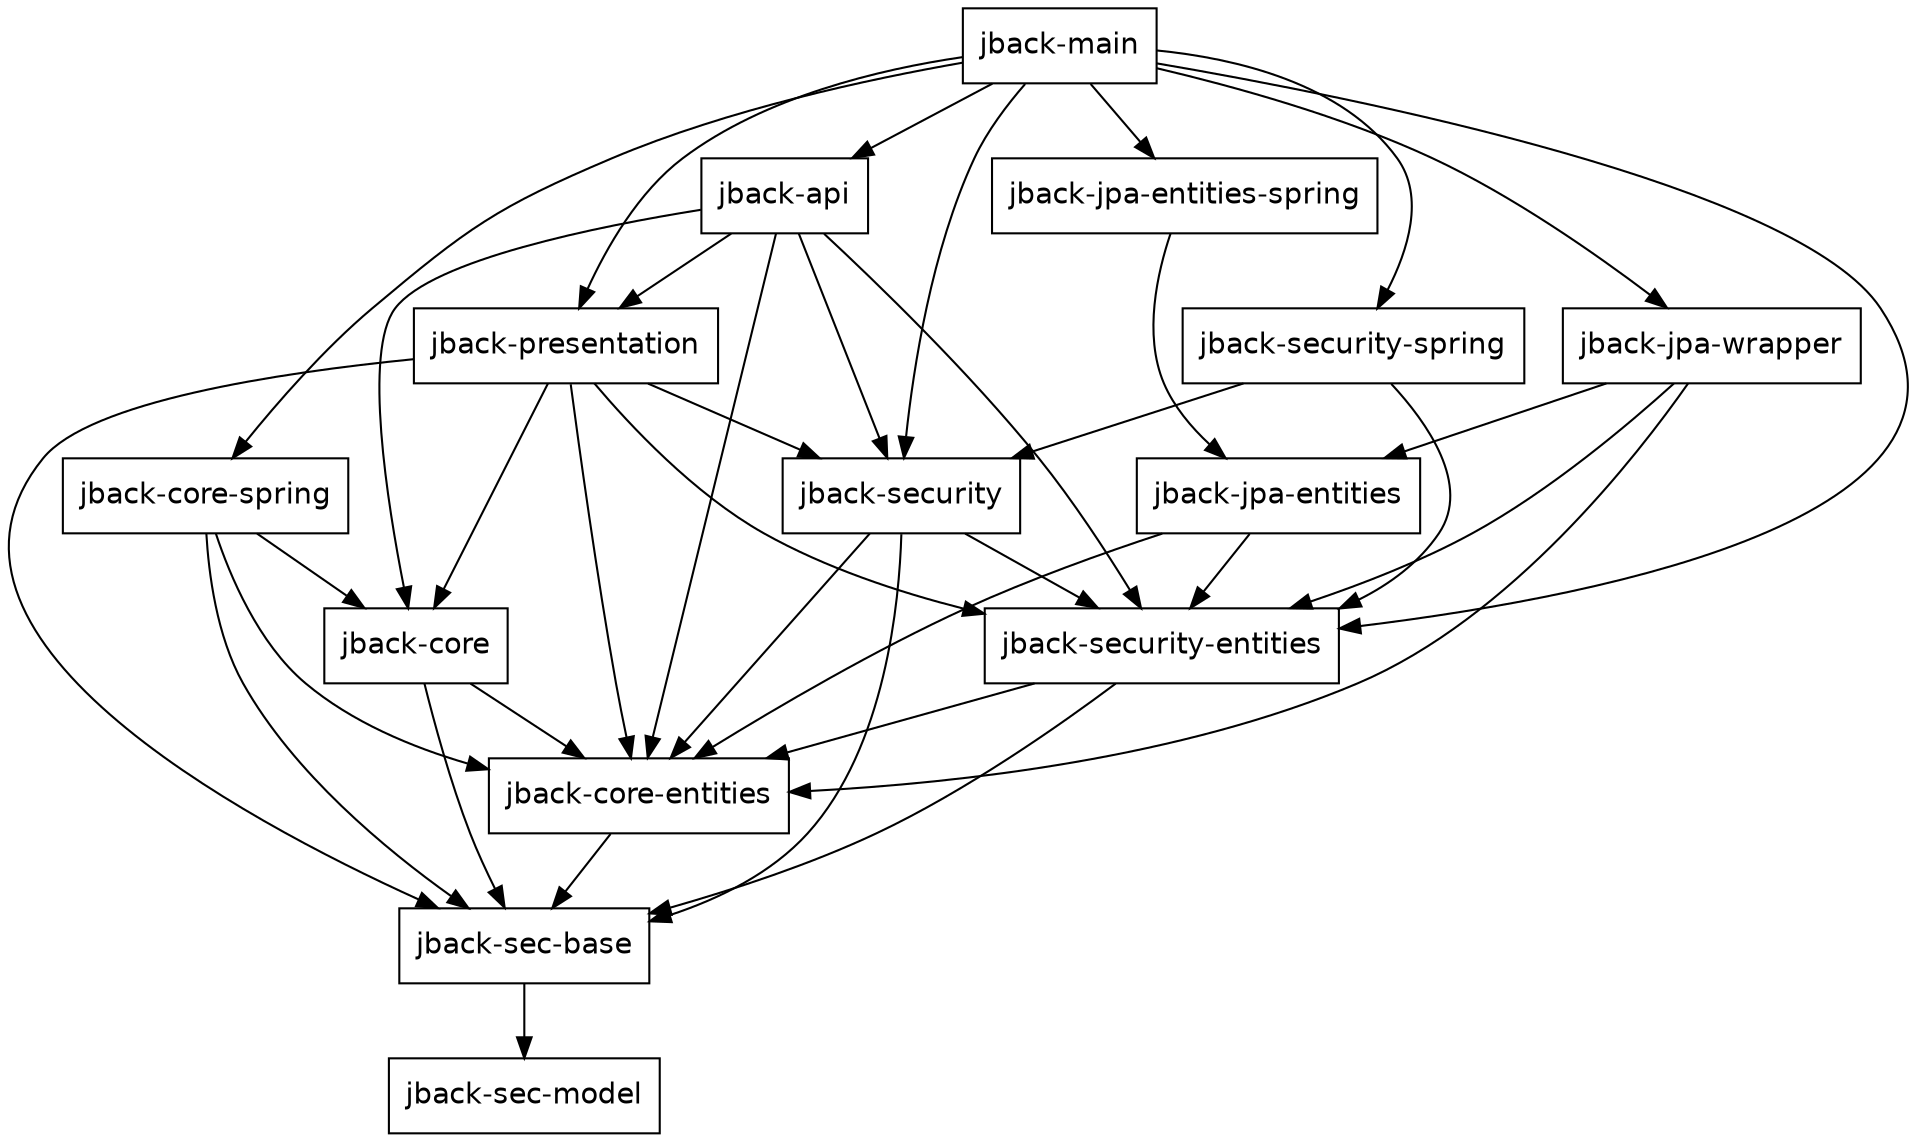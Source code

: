 digraph G {

  node [ shape="box", fontname="helvetica" ];

  "jback-main" -> "jback-api";
  "jback-main" -> "jback-core-spring";
  "jback-main" -> "jback-jpa-entities-spring";
  "jback-main" -> "jback-jpa-wrapper";
  "jback-main" -> "jback-presentation";
  "jback-main" -> "jback-security";
  "jback-main" -> "jback-security-entities";
  "jback-main" -> "jback-security-spring";
  "jback-jpa-wrapper" -> "jback-core-entities";
  "jback-jpa-wrapper" -> "jback-jpa-entities";
  "jback-jpa-wrapper" -> "jback-security-entities";
  "jback-jpa-entities-spring" -> "jback-jpa-entities";
  "jback-jpa-entities" -> "jback-core-entities";
  "jback-jpa-entities" -> "jback-security-entities";
  "jback-api" -> "jback-core";
  "jback-api" -> "jback-core-entities";
  "jback-api" -> "jback-presentation";
  "jback-api" -> "jback-security";
  "jback-api" -> "jback-security-entities";
  "jback-presentation" -> "jback-core";
  "jback-presentation" -> "jback-core-entities";
  "jback-presentation" -> "jback-sec-base";
  "jback-presentation" -> "jback-security";
  "jback-presentation" -> "jback-security-entities";
  "jback-security" -> "jback-core-entities";
  "jback-security" -> "jback-sec-base";
  "jback-security" -> "jback-security-entities";
  "jback-security-entities" -> "jback-core-entities";
  "jback-security-entities" -> "jback-sec-base";
  "jback-security-spring" -> "jback-security";
  "jback-security-spring" -> "jback-security-entities";
  "jback-core" -> "jback-core-entities";
  "jback-core" -> "jback-sec-base";
  "jback-core-entities" -> "jback-sec-base";
  "jback-core-spring" -> "jback-core";
  "jback-core-spring" -> "jback-core-entities";
  "jback-core-spring" -> "jback-sec-base";
  "jback-sec-base" -> "jback-sec-model";
}